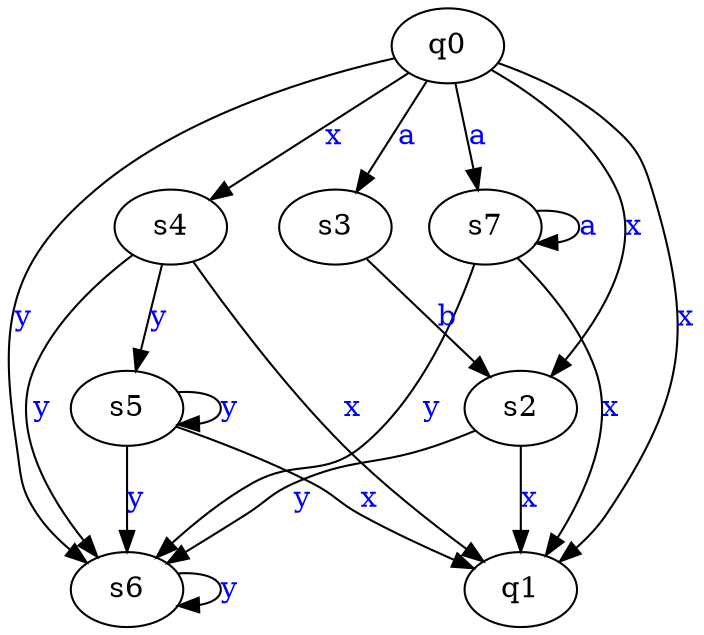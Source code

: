 digraph G {
	"s7"->"s6"[ label=<<font color="blue">y</font>> ];
	"s7"->"s7"[ label=<<font color="blue">a</font>> ];
	"q0"->"s4"[ label=<<font color="blue">x</font>> ];
	"s2"->"q1"[ label=<<font color="blue">x</font>> ];
	"s3"->"s2"[ label=<<font color="blue">b</font>> ];
	"s5"->"s6"[ label=<<font color="blue">y</font>> ];
	"q0"->"s7"[ label=<<font color="blue">a</font>> ];
	"s4"->"s6"[ label=<<font color="blue">y</font>> ];
	"s5"->"q1"[ label=<<font color="blue">x</font>> ];
	"s7"->"q1"[ label=<<font color="blue">x</font>> ];
	"s2"->"s6"[ label=<<font color="blue">y</font>> ];
	"s4"->"s5"[ label=<<font color="blue">y</font>> ];
	"q0"->"s2"[ label=<<font color="blue">x</font>> ];
	"q0"->"q1"[ label=<<font color="blue">x</font>> ];
	"q0"->"s3"[ label=<<font color="blue">a</font>> ];
	"q0"->"s6"[ label=<<font color="blue">y</font>> ];
	"s4"->"q1"[ label=<<font color="blue">x</font>> ];
	"s5"->"s5"[ label=<<font color="blue">y</font>> ];
	"s6"->"s6"[ label=<<font color="blue">y</font>> ];
	"q0";
	"q1";
	"s2";
	"s3";
	"s4";
	"s5";
	"s6";
	"s7";

}
